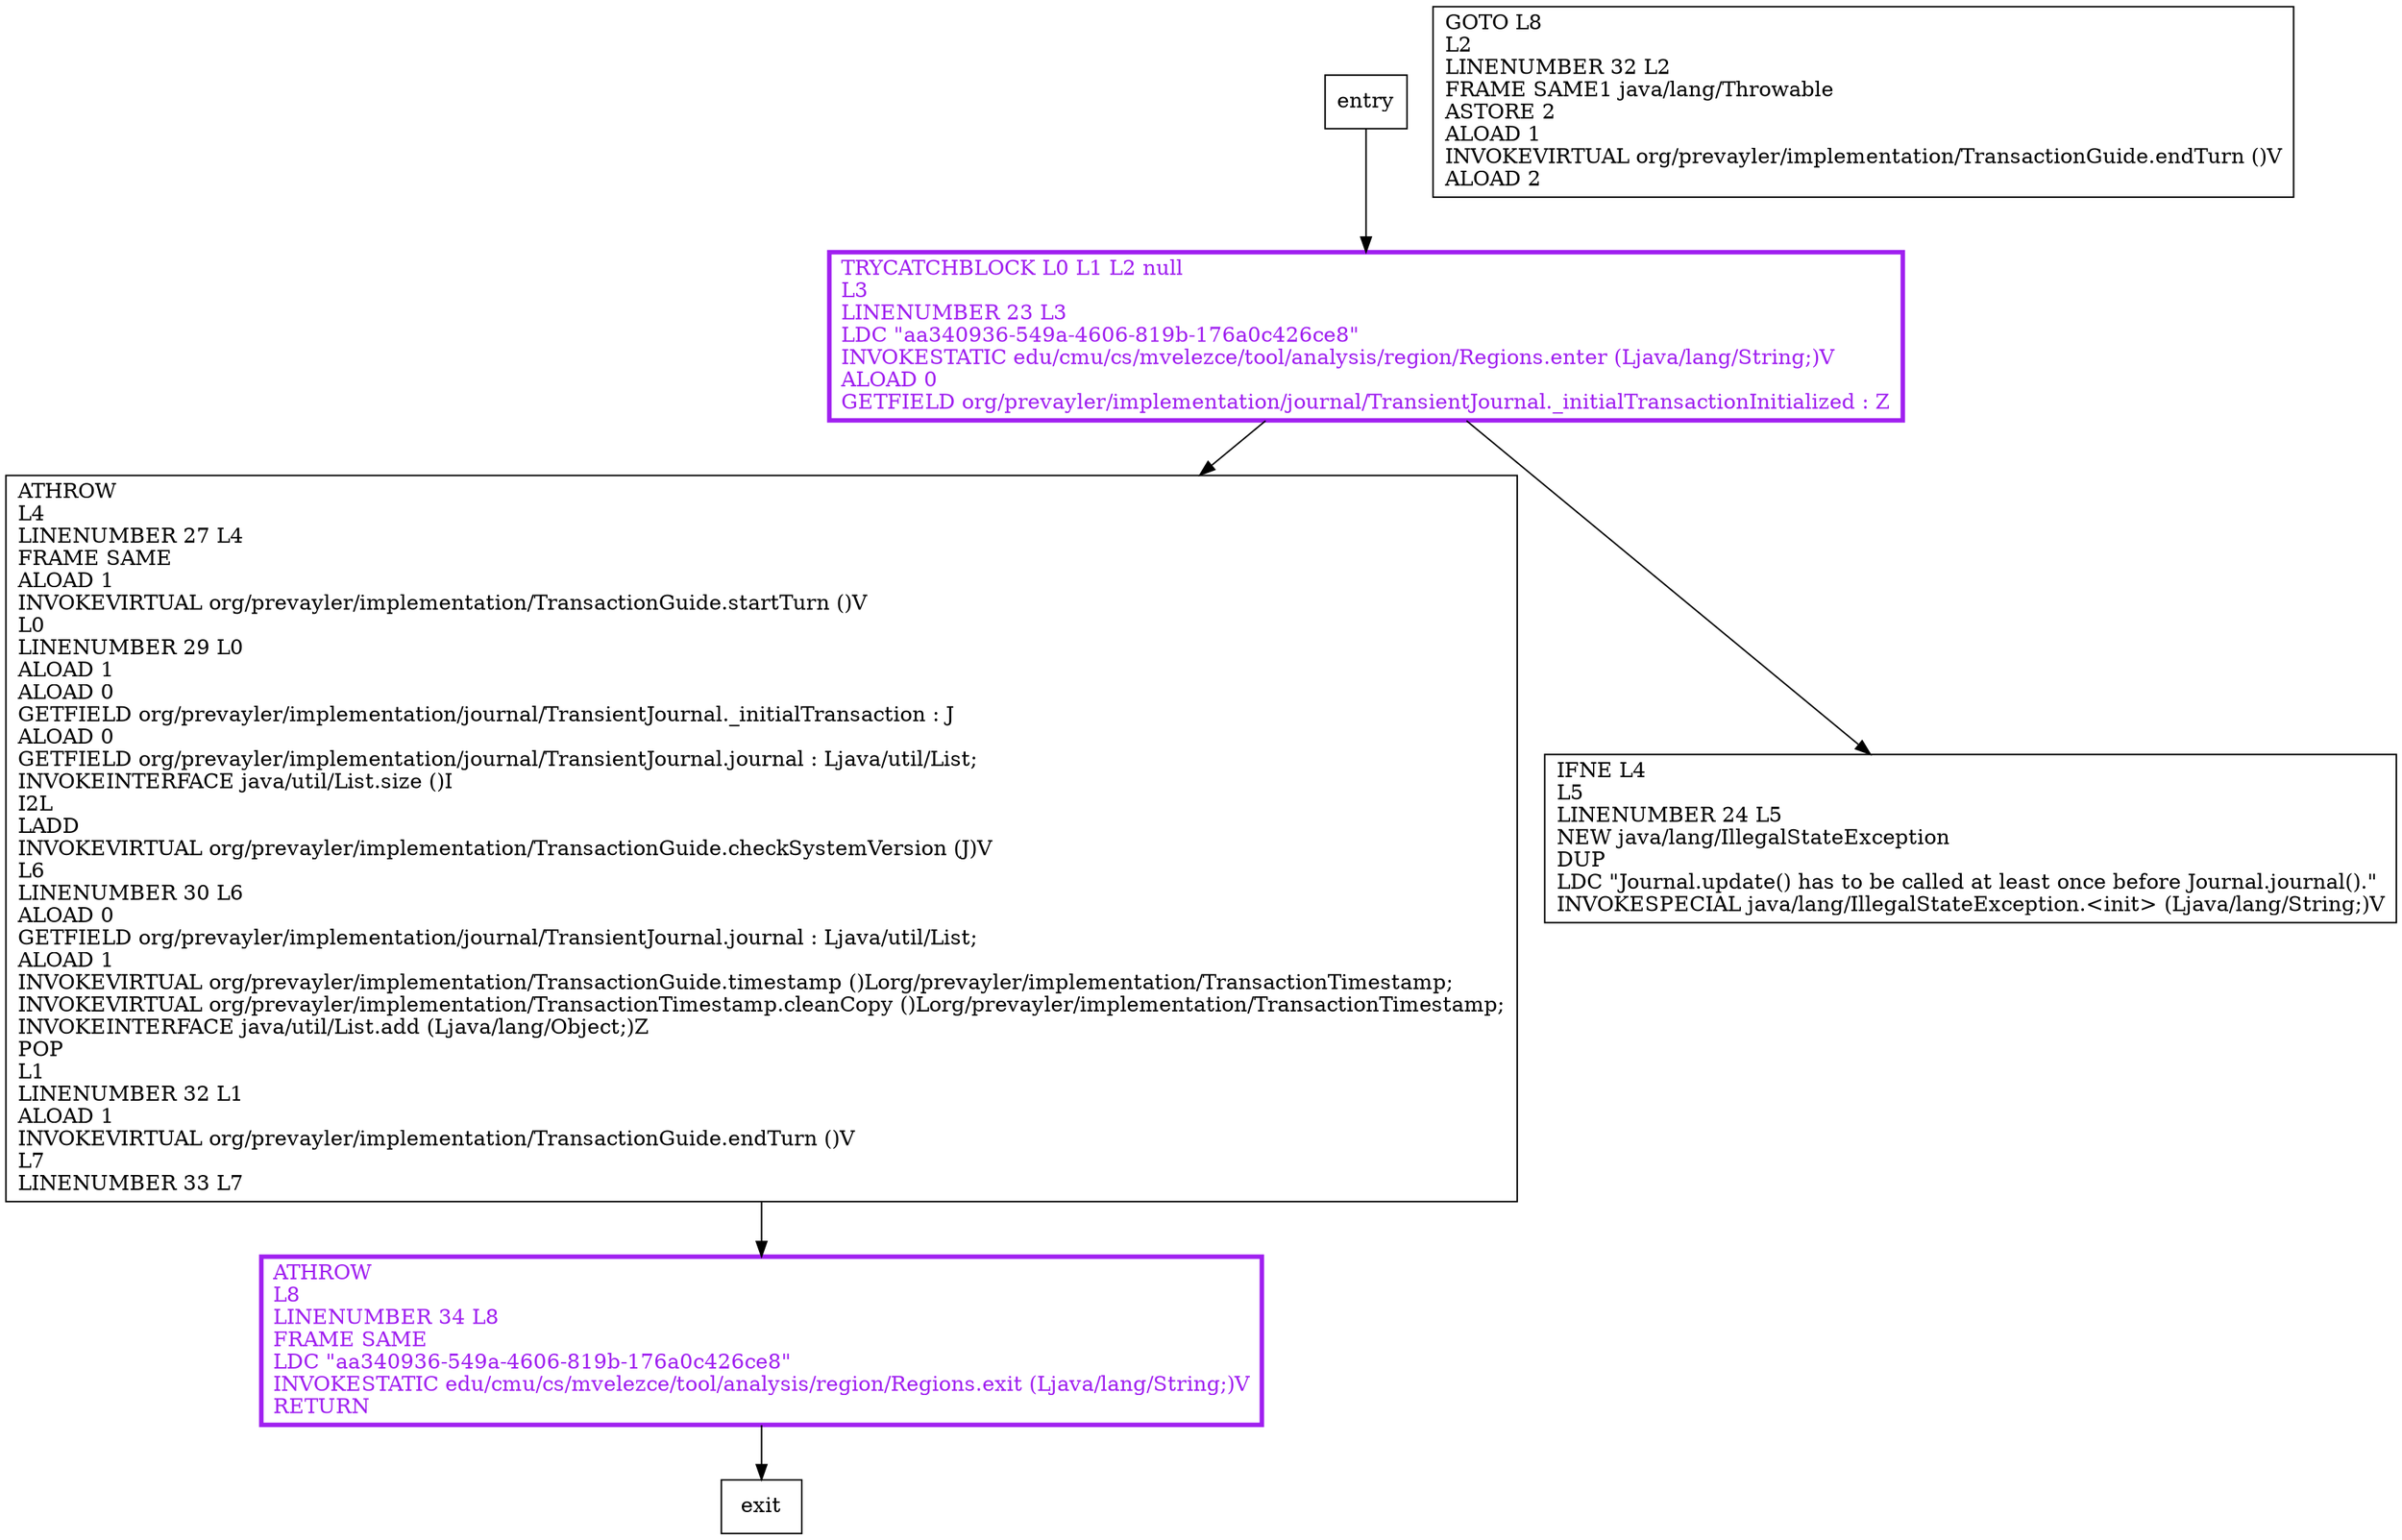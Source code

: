 digraph append {
node [shape=record];
2113604623 [label="TRYCATCHBLOCK L0 L1 L2 null\lL3\lLINENUMBER 23 L3\lLDC \"aa340936-549a-4606-819b-176a0c426ce8\"\lINVOKESTATIC edu/cmu/cs/mvelezce/tool/analysis/region/Regions.enter (Ljava/lang/String;)V\lALOAD 0\lGETFIELD org/prevayler/implementation/journal/TransientJournal._initialTransactionInitialized : Z\l"];
530486389 [label="ATHROW\lL8\lLINENUMBER 34 L8\lFRAME SAME\lLDC \"aa340936-549a-4606-819b-176a0c426ce8\"\lINVOKESTATIC edu/cmu/cs/mvelezce/tool/analysis/region/Regions.exit (Ljava/lang/String;)V\lRETURN\l"];
1651162064 [label="ATHROW\lL4\lLINENUMBER 27 L4\lFRAME SAME\lALOAD 1\lINVOKEVIRTUAL org/prevayler/implementation/TransactionGuide.startTurn ()V\lL0\lLINENUMBER 29 L0\lALOAD 1\lALOAD 0\lGETFIELD org/prevayler/implementation/journal/TransientJournal._initialTransaction : J\lALOAD 0\lGETFIELD org/prevayler/implementation/journal/TransientJournal.journal : Ljava/util/List;\lINVOKEINTERFACE java/util/List.size ()I\lI2L\lLADD\lINVOKEVIRTUAL org/prevayler/implementation/TransactionGuide.checkSystemVersion (J)V\lL6\lLINENUMBER 30 L6\lALOAD 0\lGETFIELD org/prevayler/implementation/journal/TransientJournal.journal : Ljava/util/List;\lALOAD 1\lINVOKEVIRTUAL org/prevayler/implementation/TransactionGuide.timestamp ()Lorg/prevayler/implementation/TransactionTimestamp;\lINVOKEVIRTUAL org/prevayler/implementation/TransactionTimestamp.cleanCopy ()Lorg/prevayler/implementation/TransactionTimestamp;\lINVOKEINTERFACE java/util/List.add (Ljava/lang/Object;)Z\lPOP\lL1\lLINENUMBER 32 L1\lALOAD 1\lINVOKEVIRTUAL org/prevayler/implementation/TransactionGuide.endTurn ()V\lL7\lLINENUMBER 33 L7\l"];
379303133 [label="IFNE L4\lL5\lLINENUMBER 24 L5\lNEW java/lang/IllegalStateException\lDUP\lLDC \"Journal.update() has to be called at least once before Journal.journal().\"\lINVOKESPECIAL java/lang/IllegalStateException.\<init\> (Ljava/lang/String;)V\l"];
983595261 [label="GOTO L8\lL2\lLINENUMBER 32 L2\lFRAME SAME1 java/lang/Throwable\lASTORE 2\lALOAD 1\lINVOKEVIRTUAL org/prevayler/implementation/TransactionGuide.endTurn ()V\lALOAD 2\l"];
entry;
exit;
entry -> 2113604623;
2113604623 -> 1651162064;
2113604623 -> 379303133;
530486389 -> exit;
1651162064 -> 530486389;
2113604623[fontcolor="purple", penwidth=3, color="purple"];
530486389[fontcolor="purple", penwidth=3, color="purple"];
}
